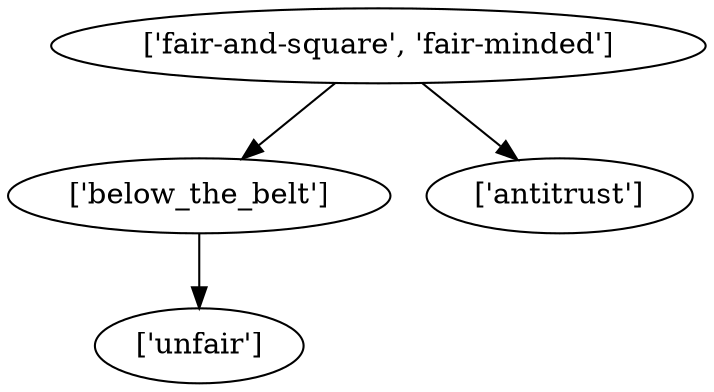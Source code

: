 strict digraph  {
	"['below_the_belt']" -> "['unfair']";
	"['fair-and-square', 'fair-minded']" -> "['below_the_belt']";
	"['fair-and-square', 'fair-minded']" -> "['antitrust']";
}
